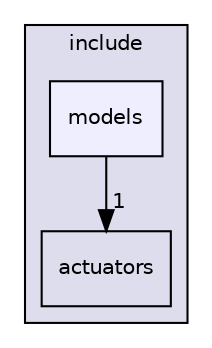 digraph "include/models" {
  compound=true
  node [ fontsize="10", fontname="Helvetica"];
  edge [ labelfontsize="10", labelfontname="Helvetica"];
  subgraph clusterdir_d44c64559bbebec7f509842c48db8b23 {
    graph [ bgcolor="#ddddee", pencolor="black", label="include" fontname="Helvetica", fontsize="10", URL="dir_d44c64559bbebec7f509842c48db8b23.html"]
  dir_13d76fd5627191c8c05815bfb9a9fe9f [shape=box label="actuators" URL="dir_13d76fd5627191c8c05815bfb9a9fe9f.html"];
  dir_828b612f8450ccb3091aade92090c8e3 [shape=box, label="models", style="filled", fillcolor="#eeeeff", pencolor="black", URL="dir_828b612f8450ccb3091aade92090c8e3.html"];
  }
  dir_828b612f8450ccb3091aade92090c8e3->dir_13d76fd5627191c8c05815bfb9a9fe9f [headlabel="1", labeldistance=1.5 headhref="dir_000004_000001.html"];
}

